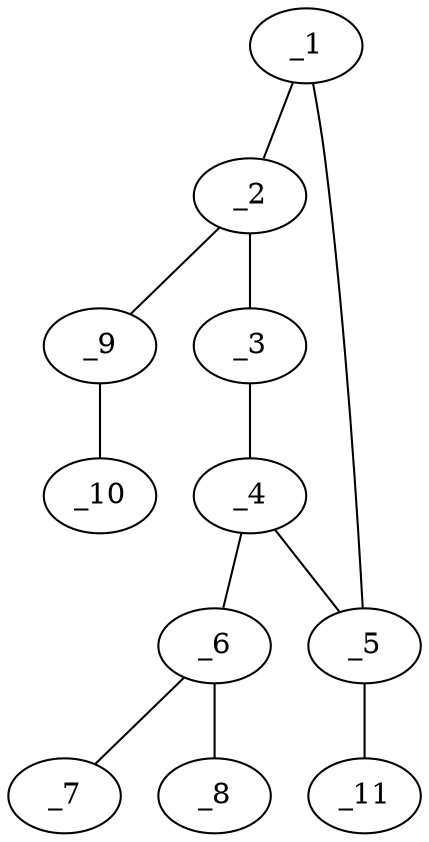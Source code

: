 graph molid667941 {
	_1	 [charge=0,
		chem=5,
		symbol="S  ",
		x="3.2601",
		y="-0.6581"];
	_2	 [charge=0,
		chem=1,
		symbol="C  ",
		x="4.2601",
		y="-0.6581"];
	_1 -- _2	 [valence=1];
	_5	 [charge=0,
		chem=1,
		symbol="C  ",
		x="2.9511",
		y="0.2929"];
	_1 -- _5	 [valence=1];
	_3	 [charge=0,
		chem=4,
		symbol="N  ",
		x="4.5691",
		y="0.2929"];
	_2 -- _3	 [valence=2];
	_9	 [charge=0,
		chem=4,
		symbol="N  ",
		x="4.8479",
		y="-1.4672"];
	_2 -- _9	 [valence=1];
	_4	 [charge=0,
		chem=1,
		symbol="C  ",
		x="3.7601",
		y="0.8807"];
	_3 -- _4	 [valence=1];
	_4 -- _5	 [valence=2];
	_6	 [charge=0,
		chem=1,
		symbol="C  ",
		x="3.7601",
		y="1.8807"];
	_4 -- _6	 [valence=1];
	_11	 [charge=0,
		chem=4,
		symbol="N  ",
		x=2,
		y="0.6019"];
	_5 -- _11	 [valence=1];
	_7	 [charge=0,
		chem=2,
		symbol="O  ",
		x="4.6261",
		y="2.3807"];
	_6 -- _7	 [valence=2];
	_8	 [charge=0,
		chem=4,
		symbol="N  ",
		x="2.8941",
		y="2.3807"];
	_6 -- _8	 [valence=1];
	_10	 [charge=0,
		chem=1,
		symbol="C  ",
		x="4.4411",
		y="-2.3807"];
	_9 -- _10	 [valence=1];
}
